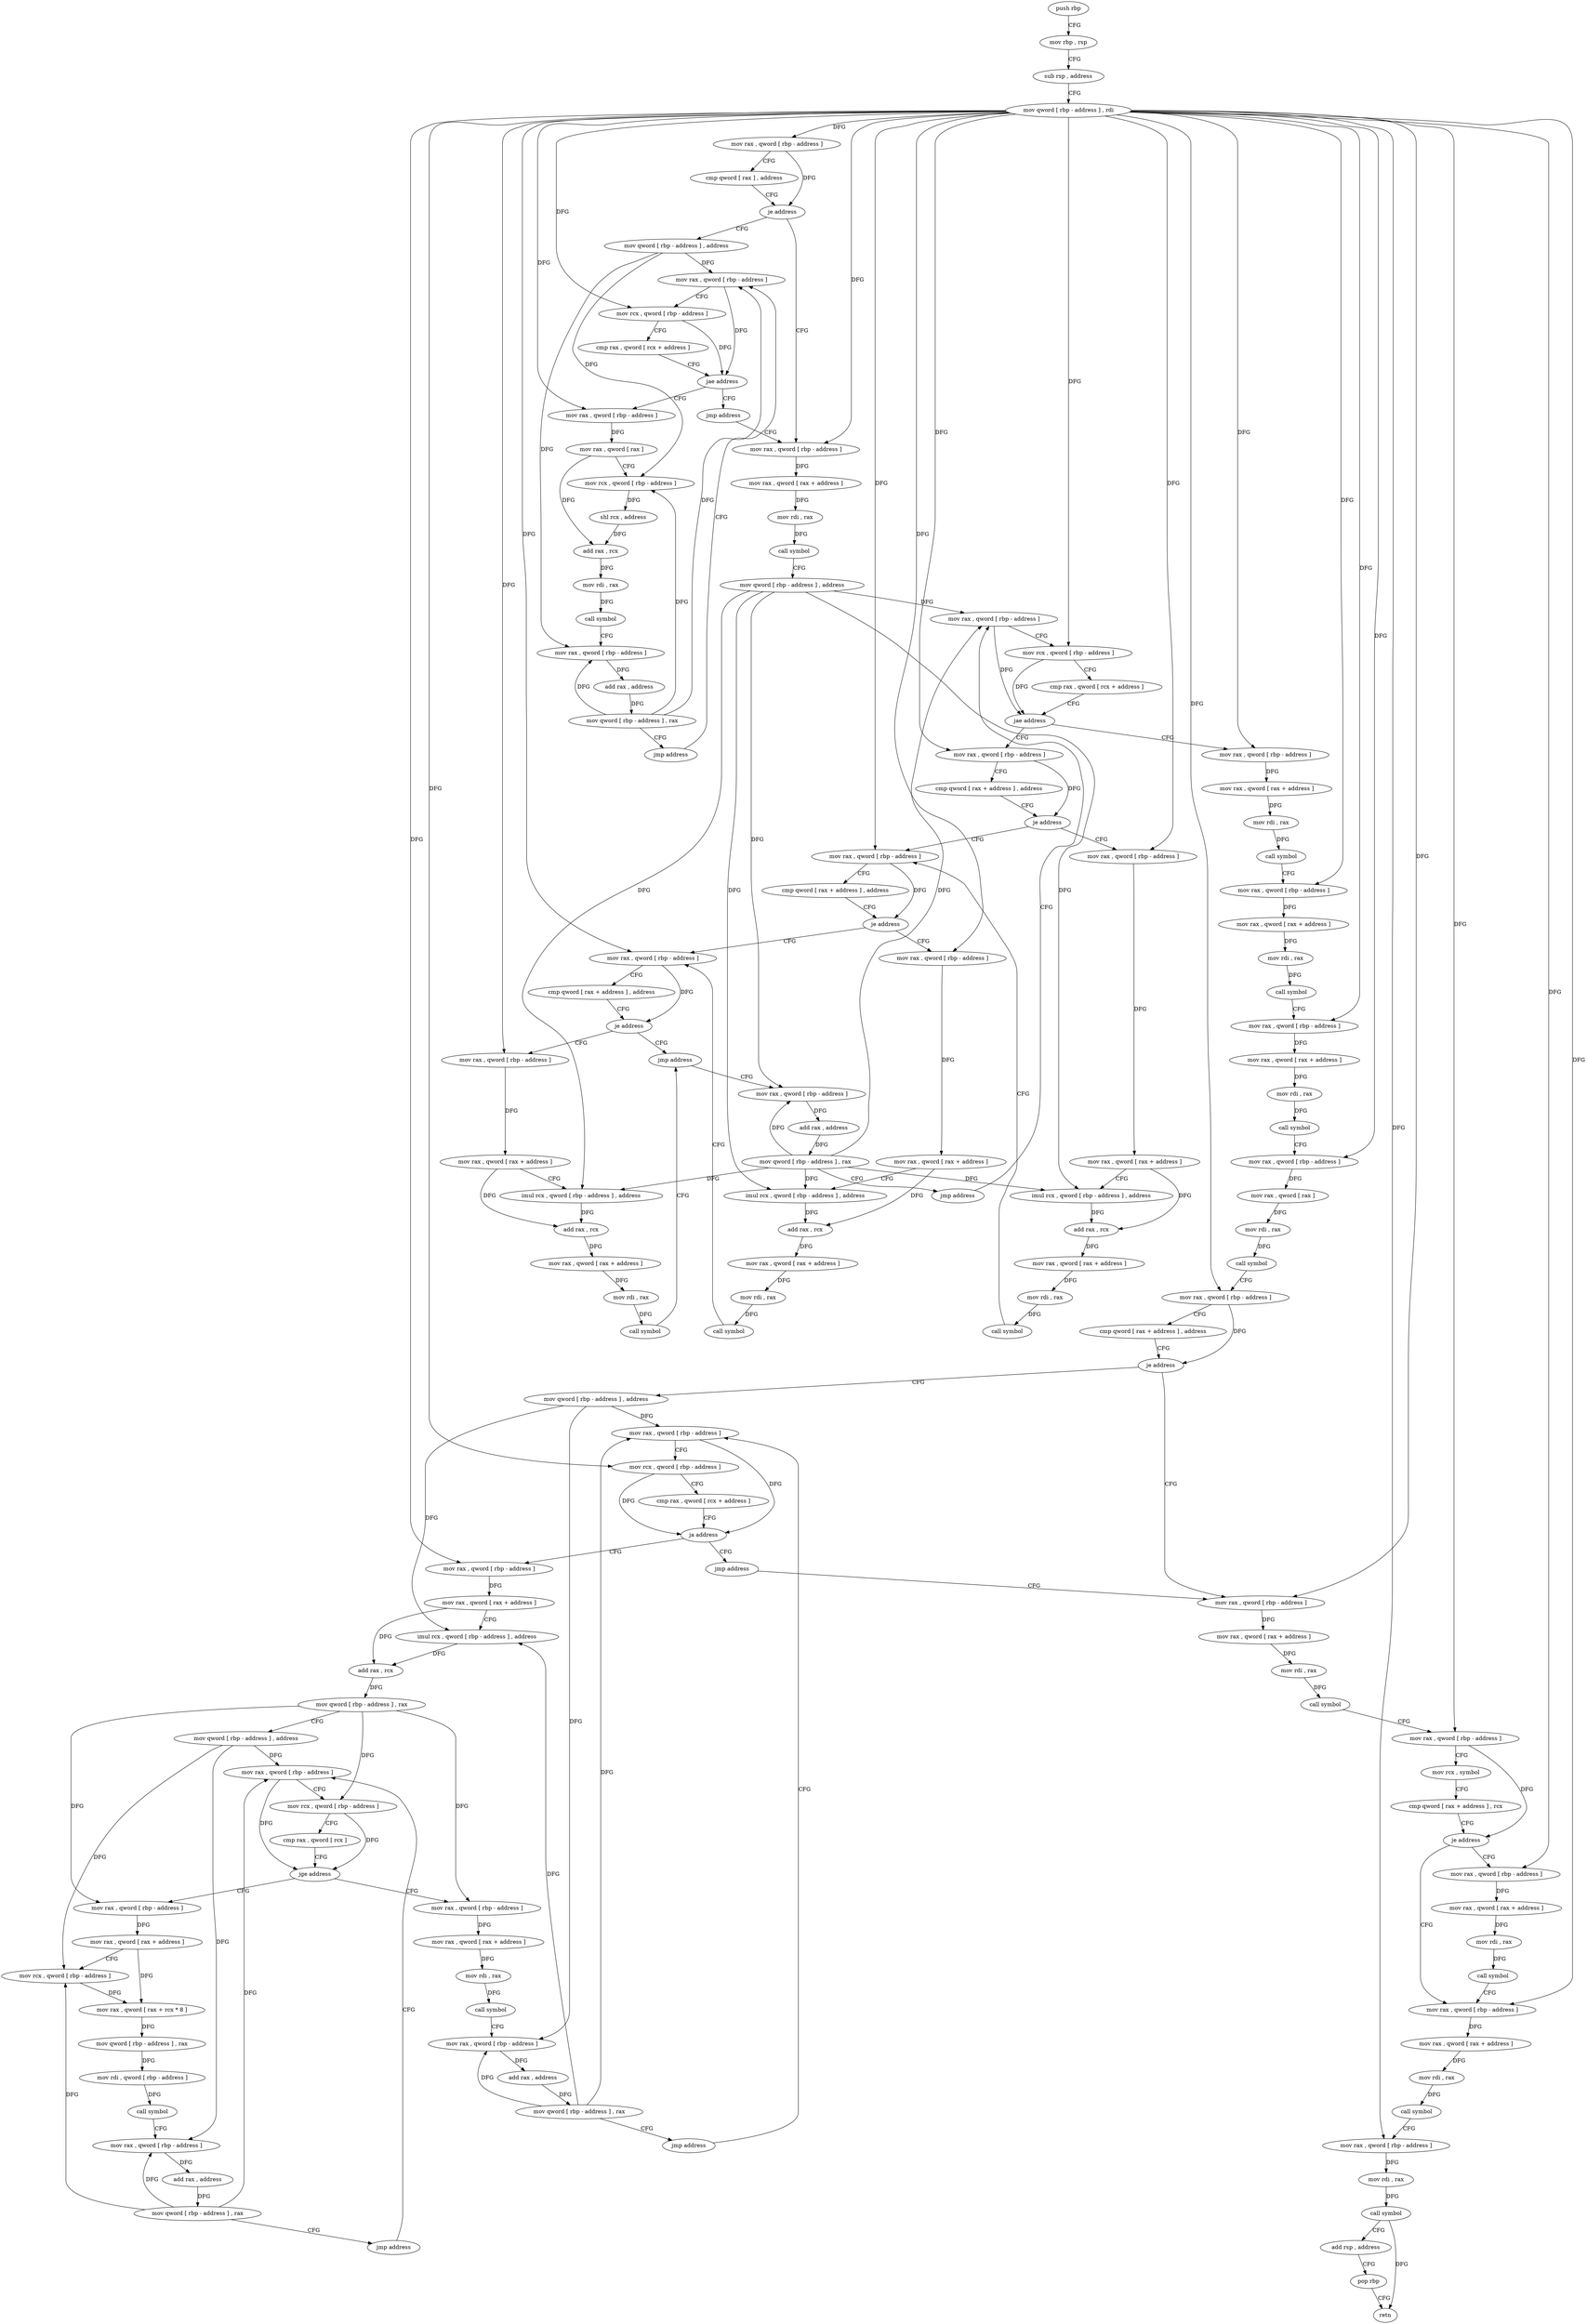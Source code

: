 digraph "func" {
"4226928" [label = "push rbp" ]
"4226929" [label = "mov rbp , rsp" ]
"4226932" [label = "sub rsp , address" ]
"4226936" [label = "mov qword [ rbp - address ] , rdi" ]
"4226940" [label = "mov rax , qword [ rbp - address ]" ]
"4226944" [label = "cmp qword [ rax ] , address" ]
"4226948" [label = "je address" ]
"4227030" [label = "mov rax , qword [ rbp - address ]" ]
"4226954" [label = "mov qword [ rbp - address ] , address" ]
"4227034" [label = "mov rax , qword [ rax + address ]" ]
"4227038" [label = "mov rdi , rax" ]
"4227041" [label = "call symbol" ]
"4227046" [label = "mov qword [ rbp - address ] , address" ]
"4227054" [label = "mov rax , qword [ rbp - address ]" ]
"4226962" [label = "mov rax , qword [ rbp - address ]" ]
"4227234" [label = "mov rax , qword [ rbp - address ]" ]
"4227238" [label = "mov rax , qword [ rax + address ]" ]
"4227242" [label = "mov rdi , rax" ]
"4227245" [label = "call symbol" ]
"4227250" [label = "mov rax , qword [ rbp - address ]" ]
"4227254" [label = "mov rax , qword [ rax + address ]" ]
"4227258" [label = "mov rdi , rax" ]
"4227261" [label = "call symbol" ]
"4227266" [label = "mov rax , qword [ rbp - address ]" ]
"4227270" [label = "mov rax , qword [ rax + address ]" ]
"4227274" [label = "mov rdi , rax" ]
"4227277" [label = "call symbol" ]
"4227282" [label = "mov rax , qword [ rbp - address ]" ]
"4227286" [label = "mov rax , qword [ rax ]" ]
"4227289" [label = "mov rdi , rax" ]
"4227292" [label = "call symbol" ]
"4227297" [label = "mov rax , qword [ rbp - address ]" ]
"4227301" [label = "cmp qword [ rax + address ] , address" ]
"4227306" [label = "je address" ]
"4227477" [label = "mov rax , qword [ rbp - address ]" ]
"4227312" [label = "mov qword [ rbp - address ] , address" ]
"4227072" [label = "mov rax , qword [ rbp - address ]" ]
"4227076" [label = "cmp qword [ rax + address ] , address" ]
"4227081" [label = "je address" ]
"4227118" [label = "mov rax , qword [ rbp - address ]" ]
"4227087" [label = "mov rax , qword [ rbp - address ]" ]
"4227025" [label = "jmp address" ]
"4226980" [label = "mov rax , qword [ rbp - address ]" ]
"4226984" [label = "mov rax , qword [ rax ]" ]
"4226987" [label = "mov rcx , qword [ rbp - address ]" ]
"4226991" [label = "shl rcx , address" ]
"4226995" [label = "add rax , rcx" ]
"4226998" [label = "mov rdi , rax" ]
"4227001" [label = "call symbol" ]
"4227006" [label = "mov rax , qword [ rbp - address ]" ]
"4227010" [label = "add rax , address" ]
"4227016" [label = "mov qword [ rbp - address ] , rax" ]
"4227020" [label = "jmp address" ]
"4227481" [label = "mov rax , qword [ rax + address ]" ]
"4227485" [label = "mov rdi , rax" ]
"4227488" [label = "call symbol" ]
"4227493" [label = "mov rax , qword [ rbp - address ]" ]
"4227497" [label = "mov rcx , symbol" ]
"4227507" [label = "cmp qword [ rax + address ] , rcx" ]
"4227511" [label = "je address" ]
"4227533" [label = "mov rax , qword [ rbp - address ]" ]
"4227517" [label = "mov rax , qword [ rbp - address ]" ]
"4227320" [label = "mov rax , qword [ rbp - address ]" ]
"4227122" [label = "cmp qword [ rax + address ] , address" ]
"4227127" [label = "je address" ]
"4227164" [label = "mov rax , qword [ rbp - address ]" ]
"4227133" [label = "mov rax , qword [ rbp - address ]" ]
"4227091" [label = "mov rax , qword [ rax + address ]" ]
"4227095" [label = "imul rcx , qword [ rbp - address ] , address" ]
"4227103" [label = "add rax , rcx" ]
"4227106" [label = "mov rax , qword [ rax + address ]" ]
"4227110" [label = "mov rdi , rax" ]
"4227113" [label = "call symbol" ]
"4226966" [label = "mov rcx , qword [ rbp - address ]" ]
"4226970" [label = "cmp rax , qword [ rcx + address ]" ]
"4226974" [label = "jae address" ]
"4227537" [label = "mov rax , qword [ rax + address ]" ]
"4227544" [label = "mov rdi , rax" ]
"4227547" [label = "call symbol" ]
"4227552" [label = "mov rax , qword [ rbp - address ]" ]
"4227556" [label = "mov rdi , rax" ]
"4227559" [label = "call symbol" ]
"4227564" [label = "add rsp , address" ]
"4227568" [label = "pop rbp" ]
"4227569" [label = "retn" ]
"4227521" [label = "mov rax , qword [ rax + address ]" ]
"4227525" [label = "mov rdi , rax" ]
"4227528" [label = "call symbol" ]
"4227472" [label = "jmp address" ]
"4227341" [label = "mov rax , qword [ rbp - address ]" ]
"4227345" [label = "mov rax , qword [ rax + address ]" ]
"4227349" [label = "imul rcx , qword [ rbp - address ] , address" ]
"4227357" [label = "add rax , rcx" ]
"4227360" [label = "mov qword [ rbp - address ] , rax" ]
"4227364" [label = "mov qword [ rbp - address ] , address" ]
"4227372" [label = "mov rax , qword [ rbp - address ]" ]
"4227168" [label = "cmp qword [ rax + address ] , address" ]
"4227173" [label = "je address" ]
"4227210" [label = "jmp address" ]
"4227179" [label = "mov rax , qword [ rbp - address ]" ]
"4227137" [label = "mov rax , qword [ rax + address ]" ]
"4227141" [label = "imul rcx , qword [ rbp - address ] , address" ]
"4227149" [label = "add rax , rcx" ]
"4227152" [label = "mov rax , qword [ rax + address ]" ]
"4227156" [label = "mov rdi , rax" ]
"4227159" [label = "call symbol" ]
"4227437" [label = "mov rax , qword [ rbp - address ]" ]
"4227441" [label = "mov rax , qword [ rax + address ]" ]
"4227445" [label = "mov rdi , rax" ]
"4227448" [label = "call symbol" ]
"4227453" [label = "mov rax , qword [ rbp - address ]" ]
"4227457" [label = "add rax , address" ]
"4227463" [label = "mov qword [ rbp - address ] , rax" ]
"4227467" [label = "jmp address" ]
"4227389" [label = "mov rax , qword [ rbp - address ]" ]
"4227393" [label = "mov rax , qword [ rax + address ]" ]
"4227397" [label = "mov rcx , qword [ rbp - address ]" ]
"4227401" [label = "mov rax , qword [ rax + rcx * 8 ]" ]
"4227405" [label = "mov qword [ rbp - address ] , rax" ]
"4227409" [label = "mov rdi , qword [ rbp - address ]" ]
"4227413" [label = "call symbol" ]
"4227418" [label = "mov rax , qword [ rbp - address ]" ]
"4227422" [label = "add rax , address" ]
"4227428" [label = "mov qword [ rbp - address ] , rax" ]
"4227432" [label = "jmp address" ]
"4227215" [label = "mov rax , qword [ rbp - address ]" ]
"4227183" [label = "mov rax , qword [ rax + address ]" ]
"4227187" [label = "imul rcx , qword [ rbp - address ] , address" ]
"4227195" [label = "add rax , rcx" ]
"4227198" [label = "mov rax , qword [ rax + address ]" ]
"4227202" [label = "mov rdi , rax" ]
"4227205" [label = "call symbol" ]
"4227324" [label = "mov rcx , qword [ rbp - address ]" ]
"4227328" [label = "cmp rax , qword [ rcx + address ]" ]
"4227335" [label = "ja address" ]
"4227376" [label = "mov rcx , qword [ rbp - address ]" ]
"4227380" [label = "cmp rax , qword [ rcx ]" ]
"4227383" [label = "jge address" ]
"4227219" [label = "add rax , address" ]
"4227225" [label = "mov qword [ rbp - address ] , rax" ]
"4227229" [label = "jmp address" ]
"4227058" [label = "mov rcx , qword [ rbp - address ]" ]
"4227062" [label = "cmp rax , qword [ rcx + address ]" ]
"4227066" [label = "jae address" ]
"4226928" -> "4226929" [ label = "CFG" ]
"4226929" -> "4226932" [ label = "CFG" ]
"4226932" -> "4226936" [ label = "CFG" ]
"4226936" -> "4226940" [ label = "DFG" ]
"4226936" -> "4227030" [ label = "DFG" ]
"4226936" -> "4227058" [ label = "DFG" ]
"4226936" -> "4226966" [ label = "DFG" ]
"4226936" -> "4227234" [ label = "DFG" ]
"4226936" -> "4227250" [ label = "DFG" ]
"4226936" -> "4227266" [ label = "DFG" ]
"4226936" -> "4227282" [ label = "DFG" ]
"4226936" -> "4227297" [ label = "DFG" ]
"4226936" -> "4227072" [ label = "DFG" ]
"4226936" -> "4226980" [ label = "DFG" ]
"4226936" -> "4227477" [ label = "DFG" ]
"4226936" -> "4227493" [ label = "DFG" ]
"4226936" -> "4227118" [ label = "DFG" ]
"4226936" -> "4227087" [ label = "DFG" ]
"4226936" -> "4227533" [ label = "DFG" ]
"4226936" -> "4227552" [ label = "DFG" ]
"4226936" -> "4227517" [ label = "DFG" ]
"4226936" -> "4227324" [ label = "DFG" ]
"4226936" -> "4227164" [ label = "DFG" ]
"4226936" -> "4227133" [ label = "DFG" ]
"4226936" -> "4227341" [ label = "DFG" ]
"4226936" -> "4227179" [ label = "DFG" ]
"4226940" -> "4226944" [ label = "CFG" ]
"4226940" -> "4226948" [ label = "DFG" ]
"4226944" -> "4226948" [ label = "CFG" ]
"4226948" -> "4227030" [ label = "CFG" ]
"4226948" -> "4226954" [ label = "CFG" ]
"4227030" -> "4227034" [ label = "DFG" ]
"4226954" -> "4226962" [ label = "DFG" ]
"4226954" -> "4226987" [ label = "DFG" ]
"4226954" -> "4227006" [ label = "DFG" ]
"4227034" -> "4227038" [ label = "DFG" ]
"4227038" -> "4227041" [ label = "DFG" ]
"4227041" -> "4227046" [ label = "CFG" ]
"4227046" -> "4227054" [ label = "DFG" ]
"4227046" -> "4227095" [ label = "DFG" ]
"4227046" -> "4227141" [ label = "DFG" ]
"4227046" -> "4227187" [ label = "DFG" ]
"4227046" -> "4227215" [ label = "DFG" ]
"4227054" -> "4227058" [ label = "CFG" ]
"4227054" -> "4227066" [ label = "DFG" ]
"4226962" -> "4226966" [ label = "CFG" ]
"4226962" -> "4226974" [ label = "DFG" ]
"4227234" -> "4227238" [ label = "DFG" ]
"4227238" -> "4227242" [ label = "DFG" ]
"4227242" -> "4227245" [ label = "DFG" ]
"4227245" -> "4227250" [ label = "CFG" ]
"4227250" -> "4227254" [ label = "DFG" ]
"4227254" -> "4227258" [ label = "DFG" ]
"4227258" -> "4227261" [ label = "DFG" ]
"4227261" -> "4227266" [ label = "CFG" ]
"4227266" -> "4227270" [ label = "DFG" ]
"4227270" -> "4227274" [ label = "DFG" ]
"4227274" -> "4227277" [ label = "DFG" ]
"4227277" -> "4227282" [ label = "CFG" ]
"4227282" -> "4227286" [ label = "DFG" ]
"4227286" -> "4227289" [ label = "DFG" ]
"4227289" -> "4227292" [ label = "DFG" ]
"4227292" -> "4227297" [ label = "CFG" ]
"4227297" -> "4227301" [ label = "CFG" ]
"4227297" -> "4227306" [ label = "DFG" ]
"4227301" -> "4227306" [ label = "CFG" ]
"4227306" -> "4227477" [ label = "CFG" ]
"4227306" -> "4227312" [ label = "CFG" ]
"4227477" -> "4227481" [ label = "DFG" ]
"4227312" -> "4227320" [ label = "DFG" ]
"4227312" -> "4227349" [ label = "DFG" ]
"4227312" -> "4227453" [ label = "DFG" ]
"4227072" -> "4227076" [ label = "CFG" ]
"4227072" -> "4227081" [ label = "DFG" ]
"4227076" -> "4227081" [ label = "CFG" ]
"4227081" -> "4227118" [ label = "CFG" ]
"4227081" -> "4227087" [ label = "CFG" ]
"4227118" -> "4227122" [ label = "CFG" ]
"4227118" -> "4227127" [ label = "DFG" ]
"4227087" -> "4227091" [ label = "DFG" ]
"4227025" -> "4227030" [ label = "CFG" ]
"4226980" -> "4226984" [ label = "DFG" ]
"4226984" -> "4226987" [ label = "CFG" ]
"4226984" -> "4226995" [ label = "DFG" ]
"4226987" -> "4226991" [ label = "DFG" ]
"4226991" -> "4226995" [ label = "DFG" ]
"4226995" -> "4226998" [ label = "DFG" ]
"4226998" -> "4227001" [ label = "DFG" ]
"4227001" -> "4227006" [ label = "CFG" ]
"4227006" -> "4227010" [ label = "DFG" ]
"4227010" -> "4227016" [ label = "DFG" ]
"4227016" -> "4227020" [ label = "CFG" ]
"4227016" -> "4226962" [ label = "DFG" ]
"4227016" -> "4226987" [ label = "DFG" ]
"4227016" -> "4227006" [ label = "DFG" ]
"4227020" -> "4226962" [ label = "CFG" ]
"4227481" -> "4227485" [ label = "DFG" ]
"4227485" -> "4227488" [ label = "DFG" ]
"4227488" -> "4227493" [ label = "CFG" ]
"4227493" -> "4227497" [ label = "CFG" ]
"4227493" -> "4227511" [ label = "DFG" ]
"4227497" -> "4227507" [ label = "CFG" ]
"4227507" -> "4227511" [ label = "CFG" ]
"4227511" -> "4227533" [ label = "CFG" ]
"4227511" -> "4227517" [ label = "CFG" ]
"4227533" -> "4227537" [ label = "DFG" ]
"4227517" -> "4227521" [ label = "DFG" ]
"4227320" -> "4227324" [ label = "CFG" ]
"4227320" -> "4227335" [ label = "DFG" ]
"4227122" -> "4227127" [ label = "CFG" ]
"4227127" -> "4227164" [ label = "CFG" ]
"4227127" -> "4227133" [ label = "CFG" ]
"4227164" -> "4227168" [ label = "CFG" ]
"4227164" -> "4227173" [ label = "DFG" ]
"4227133" -> "4227137" [ label = "DFG" ]
"4227091" -> "4227095" [ label = "CFG" ]
"4227091" -> "4227103" [ label = "DFG" ]
"4227095" -> "4227103" [ label = "DFG" ]
"4227103" -> "4227106" [ label = "DFG" ]
"4227106" -> "4227110" [ label = "DFG" ]
"4227110" -> "4227113" [ label = "DFG" ]
"4227113" -> "4227118" [ label = "CFG" ]
"4226966" -> "4226970" [ label = "CFG" ]
"4226966" -> "4226974" [ label = "DFG" ]
"4226970" -> "4226974" [ label = "CFG" ]
"4226974" -> "4227025" [ label = "CFG" ]
"4226974" -> "4226980" [ label = "CFG" ]
"4227537" -> "4227544" [ label = "DFG" ]
"4227544" -> "4227547" [ label = "DFG" ]
"4227547" -> "4227552" [ label = "CFG" ]
"4227552" -> "4227556" [ label = "DFG" ]
"4227556" -> "4227559" [ label = "DFG" ]
"4227559" -> "4227564" [ label = "CFG" ]
"4227559" -> "4227569" [ label = "DFG" ]
"4227564" -> "4227568" [ label = "CFG" ]
"4227568" -> "4227569" [ label = "CFG" ]
"4227521" -> "4227525" [ label = "DFG" ]
"4227525" -> "4227528" [ label = "DFG" ]
"4227528" -> "4227533" [ label = "CFG" ]
"4227472" -> "4227477" [ label = "CFG" ]
"4227341" -> "4227345" [ label = "DFG" ]
"4227345" -> "4227349" [ label = "CFG" ]
"4227345" -> "4227357" [ label = "DFG" ]
"4227349" -> "4227357" [ label = "DFG" ]
"4227357" -> "4227360" [ label = "DFG" ]
"4227360" -> "4227364" [ label = "CFG" ]
"4227360" -> "4227376" [ label = "DFG" ]
"4227360" -> "4227437" [ label = "DFG" ]
"4227360" -> "4227389" [ label = "DFG" ]
"4227364" -> "4227372" [ label = "DFG" ]
"4227364" -> "4227397" [ label = "DFG" ]
"4227364" -> "4227418" [ label = "DFG" ]
"4227372" -> "4227376" [ label = "CFG" ]
"4227372" -> "4227383" [ label = "DFG" ]
"4227168" -> "4227173" [ label = "CFG" ]
"4227173" -> "4227210" [ label = "CFG" ]
"4227173" -> "4227179" [ label = "CFG" ]
"4227210" -> "4227215" [ label = "CFG" ]
"4227179" -> "4227183" [ label = "DFG" ]
"4227137" -> "4227141" [ label = "CFG" ]
"4227137" -> "4227149" [ label = "DFG" ]
"4227141" -> "4227149" [ label = "DFG" ]
"4227149" -> "4227152" [ label = "DFG" ]
"4227152" -> "4227156" [ label = "DFG" ]
"4227156" -> "4227159" [ label = "DFG" ]
"4227159" -> "4227164" [ label = "CFG" ]
"4227437" -> "4227441" [ label = "DFG" ]
"4227441" -> "4227445" [ label = "DFG" ]
"4227445" -> "4227448" [ label = "DFG" ]
"4227448" -> "4227453" [ label = "CFG" ]
"4227453" -> "4227457" [ label = "DFG" ]
"4227457" -> "4227463" [ label = "DFG" ]
"4227463" -> "4227467" [ label = "CFG" ]
"4227463" -> "4227320" [ label = "DFG" ]
"4227463" -> "4227349" [ label = "DFG" ]
"4227463" -> "4227453" [ label = "DFG" ]
"4227467" -> "4227320" [ label = "CFG" ]
"4227389" -> "4227393" [ label = "DFG" ]
"4227393" -> "4227397" [ label = "CFG" ]
"4227393" -> "4227401" [ label = "DFG" ]
"4227397" -> "4227401" [ label = "DFG" ]
"4227401" -> "4227405" [ label = "DFG" ]
"4227405" -> "4227409" [ label = "DFG" ]
"4227409" -> "4227413" [ label = "DFG" ]
"4227413" -> "4227418" [ label = "CFG" ]
"4227418" -> "4227422" [ label = "DFG" ]
"4227422" -> "4227428" [ label = "DFG" ]
"4227428" -> "4227432" [ label = "CFG" ]
"4227428" -> "4227372" [ label = "DFG" ]
"4227428" -> "4227397" [ label = "DFG" ]
"4227428" -> "4227418" [ label = "DFG" ]
"4227432" -> "4227372" [ label = "CFG" ]
"4227215" -> "4227219" [ label = "DFG" ]
"4227183" -> "4227187" [ label = "CFG" ]
"4227183" -> "4227195" [ label = "DFG" ]
"4227187" -> "4227195" [ label = "DFG" ]
"4227195" -> "4227198" [ label = "DFG" ]
"4227198" -> "4227202" [ label = "DFG" ]
"4227202" -> "4227205" [ label = "DFG" ]
"4227205" -> "4227210" [ label = "CFG" ]
"4227324" -> "4227328" [ label = "CFG" ]
"4227324" -> "4227335" [ label = "DFG" ]
"4227328" -> "4227335" [ label = "CFG" ]
"4227335" -> "4227472" [ label = "CFG" ]
"4227335" -> "4227341" [ label = "CFG" ]
"4227376" -> "4227380" [ label = "CFG" ]
"4227376" -> "4227383" [ label = "DFG" ]
"4227380" -> "4227383" [ label = "CFG" ]
"4227383" -> "4227437" [ label = "CFG" ]
"4227383" -> "4227389" [ label = "CFG" ]
"4227219" -> "4227225" [ label = "DFG" ]
"4227225" -> "4227229" [ label = "CFG" ]
"4227225" -> "4227054" [ label = "DFG" ]
"4227225" -> "4227095" [ label = "DFG" ]
"4227225" -> "4227141" [ label = "DFG" ]
"4227225" -> "4227187" [ label = "DFG" ]
"4227225" -> "4227215" [ label = "DFG" ]
"4227229" -> "4227054" [ label = "CFG" ]
"4227058" -> "4227062" [ label = "CFG" ]
"4227058" -> "4227066" [ label = "DFG" ]
"4227062" -> "4227066" [ label = "CFG" ]
"4227066" -> "4227234" [ label = "CFG" ]
"4227066" -> "4227072" [ label = "CFG" ]
}
